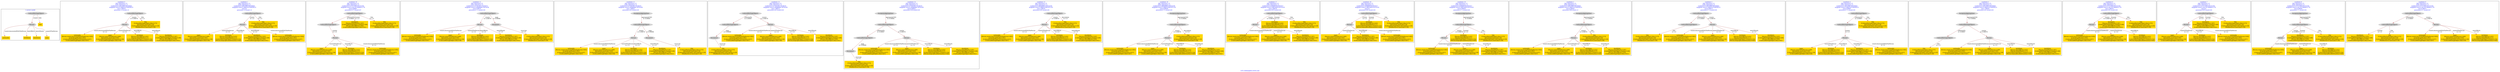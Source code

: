 digraph n0 {
fontcolor="blue"
remincross="true"
label="s18-s-indianapolis-artists.xml"
subgraph cluster_0 {
label="1-correct model"
n2[style="filled",color="white",fillcolor="lightgray",label="CulturalHeritageObject1"];
n3[style="filled",color="white",fillcolor="lightgray",label="Person1"];
n4[shape="plaintext",style="filled",fillcolor="gold",label="title"];
n5[shape="plaintext",style="filled",fillcolor="gold",label="nationality"];
n6[shape="plaintext",style="filled",fillcolor="gold",label="birthDate"];
n7[shape="plaintext",style="filled",fillcolor="gold",label="deathDate"];
n8[shape="plaintext",style="filled",fillcolor="gold",label="name"];
}
subgraph cluster_1 {
label="candidate 0\nlink coherence:1.0\nnode coherence:1.0\nconfidence:0.4952996769308662\nmapping score:0.5984332256436221\ncost:5.99978\n-precision:1.0-recall:1.0"
n10[style="filled",color="white",fillcolor="lightgray",label="CulturalHeritageObject1"];
n11[style="filled",color="white",fillcolor="lightgray",label="Person1"];
n12[shape="plaintext",style="filled",fillcolor="gold",label="nationality\n[Person,countryAssociatedWithThePerson,0.805]\n[Concept,prefLabel,0.092]\n[CulturalHeritageObject,provenance,0.057]\n[CulturalHeritageObject,title,0.047]"];
n13[shape="plaintext",style="filled",fillcolor="gold",label="name\n[Person,nameOfThePerson,0.469]\n[Document,classLink,0.305]\n[CulturalHeritageObject,provenance,0.136]\n[CulturalHeritageObject,title,0.09]"];
n14[shape="plaintext",style="filled",fillcolor="gold",label="birthDate\n[Person,dateOfBirth,0.432]\n[Person,dateOfDeath,0.27]\n[CulturalHeritageObject,created,0.254]\n[Person,biographicalInformation,0.044]"];
n15[shape="plaintext",style="filled",fillcolor="gold",label="deathDate\n[Person,dateOfDeath,0.397]\n[CulturalHeritageObject,created,0.289]\n[Person,dateOfBirth,0.263]\n[CulturalHeritageObject,title,0.051]"];
n16[shape="plaintext",style="filled",fillcolor="gold",label="title\n[CulturalHeritageObject,title,0.373]\n[Document,classLink,0.26]\n[CulturalHeritageObject,description,0.229]\n[WebResource,classLink,0.139]"];
}
subgraph cluster_2 {
label="candidate 1\nlink coherence:1.0\nnode coherence:1.0\nconfidence:0.4952996769308662\nmapping score:0.5984332256436221\ncost:6.0\n-precision:1.0-recall:1.0"
n18[style="filled",color="white",fillcolor="lightgray",label="CulturalHeritageObject2"];
n19[style="filled",color="white",fillcolor="lightgray",label="Person2"];
n20[shape="plaintext",style="filled",fillcolor="gold",label="name\n[Person,nameOfThePerson,0.469]\n[Document,classLink,0.305]\n[CulturalHeritageObject,provenance,0.136]\n[CulturalHeritageObject,title,0.09]"];
n21[shape="plaintext",style="filled",fillcolor="gold",label="birthDate\n[Person,dateOfBirth,0.432]\n[Person,dateOfDeath,0.27]\n[CulturalHeritageObject,created,0.254]\n[Person,biographicalInformation,0.044]"];
n22[shape="plaintext",style="filled",fillcolor="gold",label="deathDate\n[Person,dateOfDeath,0.397]\n[CulturalHeritageObject,created,0.289]\n[Person,dateOfBirth,0.263]\n[CulturalHeritageObject,title,0.051]"];
n23[shape="plaintext",style="filled",fillcolor="gold",label="title\n[CulturalHeritageObject,title,0.373]\n[Document,classLink,0.26]\n[CulturalHeritageObject,description,0.229]\n[WebResource,classLink,0.139]"];
n24[shape="plaintext",style="filled",fillcolor="gold",label="nationality\n[Person,countryAssociatedWithThePerson,0.805]\n[Concept,prefLabel,0.092]\n[CulturalHeritageObject,provenance,0.057]\n[CulturalHeritageObject,title,0.047]"];
}
subgraph cluster_3 {
label="candidate 10\nlink coherence:1.0\nnode coherence:1.0\nconfidence:0.47372384193535294\nmapping score:0.5912412806451176\ncost:6.99997\n-precision:0.57-recall:0.67"
n26[style="filled",color="white",fillcolor="lightgray",label="CulturalHeritageObject1"];
n27[style="filled",color="white",fillcolor="lightgray",label="CulturalHeritageObject2"];
n28[style="filled",color="white",fillcolor="lightgray",label="Person2"];
n29[shape="plaintext",style="filled",fillcolor="gold",label="deathDate\n[Person,dateOfDeath,0.397]\n[CulturalHeritageObject,created,0.289]\n[Person,dateOfBirth,0.263]\n[CulturalHeritageObject,title,0.051]"];
n30[shape="plaintext",style="filled",fillcolor="gold",label="name\n[Person,nameOfThePerson,0.469]\n[Document,classLink,0.305]\n[CulturalHeritageObject,provenance,0.136]\n[CulturalHeritageObject,title,0.09]"];
n31[shape="plaintext",style="filled",fillcolor="gold",label="birthDate\n[Person,dateOfBirth,0.432]\n[Person,dateOfDeath,0.27]\n[CulturalHeritageObject,created,0.254]\n[Person,biographicalInformation,0.044]"];
n32[shape="plaintext",style="filled",fillcolor="gold",label="nationality\n[Person,countryAssociatedWithThePerson,0.805]\n[Concept,prefLabel,0.092]\n[CulturalHeritageObject,provenance,0.057]\n[CulturalHeritageObject,title,0.047]"];
n33[shape="plaintext",style="filled",fillcolor="gold",label="title\n[CulturalHeritageObject,title,0.373]\n[Document,classLink,0.26]\n[CulturalHeritageObject,description,0.229]\n[WebResource,classLink,0.139]"];
}
subgraph cluster_4 {
label="candidate 11\nlink coherence:1.0\nnode coherence:1.0\nconfidence:0.4726538227629676\nmapping score:0.5908846075876558\ncost:6.99974\n-precision:0.71-recall:0.83"
n35[style="filled",color="white",fillcolor="lightgray",label="CulturalHeritageObject1"];
n36[style="filled",color="white",fillcolor="lightgray",label="Person1"];
n37[style="filled",color="white",fillcolor="lightgray",label="Document1"];
n38[shape="plaintext",style="filled",fillcolor="gold",label="nationality\n[Person,countryAssociatedWithThePerson,0.805]\n[Concept,prefLabel,0.092]\n[CulturalHeritageObject,provenance,0.057]\n[CulturalHeritageObject,title,0.047]"];
n39[shape="plaintext",style="filled",fillcolor="gold",label="name\n[Person,nameOfThePerson,0.469]\n[Document,classLink,0.305]\n[CulturalHeritageObject,provenance,0.136]\n[CulturalHeritageObject,title,0.09]"];
n40[shape="plaintext",style="filled",fillcolor="gold",label="birthDate\n[Person,dateOfBirth,0.432]\n[Person,dateOfDeath,0.27]\n[CulturalHeritageObject,created,0.254]\n[Person,biographicalInformation,0.044]"];
n41[shape="plaintext",style="filled",fillcolor="gold",label="title\n[CulturalHeritageObject,title,0.373]\n[Document,classLink,0.26]\n[CulturalHeritageObject,description,0.229]\n[WebResource,classLink,0.139]"];
n42[shape="plaintext",style="filled",fillcolor="gold",label="deathDate\n[Person,dateOfDeath,0.397]\n[CulturalHeritageObject,created,0.289]\n[Person,dateOfBirth,0.263]\n[CulturalHeritageObject,title,0.051]"];
}
subgraph cluster_5 {
label="candidate 12\nlink coherence:1.0\nnode coherence:1.0\nconfidence:0.4726538227629676\nmapping score:0.5908846075876558\ncost:7.99955\n-precision:0.62-recall:0.83"
n44[style="filled",color="white",fillcolor="lightgray",label="CulturalHeritageObject1"];
n45[style="filled",color="white",fillcolor="lightgray",label="Person1"];
n46[style="filled",color="white",fillcolor="lightgray",label="Document1"];
n47[style="filled",color="white",fillcolor="lightgray",label="EuropeanaAggregation1"];
n48[shape="plaintext",style="filled",fillcolor="gold",label="nationality\n[Person,countryAssociatedWithThePerson,0.805]\n[Concept,prefLabel,0.092]\n[CulturalHeritageObject,provenance,0.057]\n[CulturalHeritageObject,title,0.047]"];
n49[shape="plaintext",style="filled",fillcolor="gold",label="name\n[Person,nameOfThePerson,0.469]\n[Document,classLink,0.305]\n[CulturalHeritageObject,provenance,0.136]\n[CulturalHeritageObject,title,0.09]"];
n50[shape="plaintext",style="filled",fillcolor="gold",label="birthDate\n[Person,dateOfBirth,0.432]\n[Person,dateOfDeath,0.27]\n[CulturalHeritageObject,created,0.254]\n[Person,biographicalInformation,0.044]"];
n51[shape="plaintext",style="filled",fillcolor="gold",label="title\n[CulturalHeritageObject,title,0.373]\n[Document,classLink,0.26]\n[CulturalHeritageObject,description,0.229]\n[WebResource,classLink,0.139]"];
n52[shape="plaintext",style="filled",fillcolor="gold",label="deathDate\n[Person,dateOfDeath,0.397]\n[CulturalHeritageObject,created,0.289]\n[Person,dateOfBirth,0.263]\n[CulturalHeritageObject,title,0.051]"];
}
subgraph cluster_6 {
label="candidate 13\nlink coherence:1.0\nnode coherence:1.0\nconfidence:0.4726538227629676\nmapping score:0.5908846075876558\ncost:7.99974\n-precision:0.62-recall:0.83"
n54[style="filled",color="white",fillcolor="lightgray",label="CulturalHeritageObject1"];
n55[style="filled",color="white",fillcolor="lightgray",label="CulturalHeritageObject2"];
n56[style="filled",color="white",fillcolor="lightgray",label="Person1"];
n57[style="filled",color="white",fillcolor="lightgray",label="Document2"];
n58[shape="plaintext",style="filled",fillcolor="gold",label="nationality\n[Person,countryAssociatedWithThePerson,0.805]\n[Concept,prefLabel,0.092]\n[CulturalHeritageObject,provenance,0.057]\n[CulturalHeritageObject,title,0.047]"];
n59[shape="plaintext",style="filled",fillcolor="gold",label="name\n[Person,nameOfThePerson,0.469]\n[Document,classLink,0.305]\n[CulturalHeritageObject,provenance,0.136]\n[CulturalHeritageObject,title,0.09]"];
n60[shape="plaintext",style="filled",fillcolor="gold",label="birthDate\n[Person,dateOfBirth,0.432]\n[Person,dateOfDeath,0.27]\n[CulturalHeritageObject,created,0.254]\n[Person,biographicalInformation,0.044]"];
n61[shape="plaintext",style="filled",fillcolor="gold",label="deathDate\n[Person,dateOfDeath,0.397]\n[CulturalHeritageObject,created,0.289]\n[Person,dateOfBirth,0.263]\n[CulturalHeritageObject,title,0.051]"];
n62[shape="plaintext",style="filled",fillcolor="gold",label="title\n[CulturalHeritageObject,title,0.373]\n[Document,classLink,0.26]\n[CulturalHeritageObject,description,0.229]\n[WebResource,classLink,0.139]"];
}
subgraph cluster_7 {
label="candidate 14\nlink coherence:1.0\nnode coherence:1.0\nconfidence:0.4726538227629676\nmapping score:0.5908846075876558\ncost:8.99955\n-precision:0.56-recall:0.83"
n64[style="filled",color="white",fillcolor="lightgray",label="CulturalHeritageObject1"];
n65[style="filled",color="white",fillcolor="lightgray",label="CulturalHeritageObject2"];
n66[style="filled",color="white",fillcolor="lightgray",label="Person1"];
n67[style="filled",color="white",fillcolor="lightgray",label="Document2"];
n68[style="filled",color="white",fillcolor="lightgray",label="EuropeanaAggregation1"];
n69[shape="plaintext",style="filled",fillcolor="gold",label="nationality\n[Person,countryAssociatedWithThePerson,0.805]\n[Concept,prefLabel,0.092]\n[CulturalHeritageObject,provenance,0.057]\n[CulturalHeritageObject,title,0.047]"];
n70[shape="plaintext",style="filled",fillcolor="gold",label="name\n[Person,nameOfThePerson,0.469]\n[Document,classLink,0.305]\n[CulturalHeritageObject,provenance,0.136]\n[CulturalHeritageObject,title,0.09]"];
n71[shape="plaintext",style="filled",fillcolor="gold",label="birthDate\n[Person,dateOfBirth,0.432]\n[Person,dateOfDeath,0.27]\n[CulturalHeritageObject,created,0.254]\n[Person,biographicalInformation,0.044]"];
n72[shape="plaintext",style="filled",fillcolor="gold",label="deathDate\n[Person,dateOfDeath,0.397]\n[CulturalHeritageObject,created,0.289]\n[Person,dateOfBirth,0.263]\n[CulturalHeritageObject,title,0.051]"];
n73[shape="plaintext",style="filled",fillcolor="gold",label="title\n[CulturalHeritageObject,title,0.373]\n[Document,classLink,0.26]\n[CulturalHeritageObject,description,0.229]\n[WebResource,classLink,0.139]"];
}
subgraph cluster_8 {
label="candidate 15\nlink coherence:1.0\nnode coherence:1.0\nconfidence:0.46649985230634206\nmapping score:0.5888332841021141\ncost:5.99978\n-precision:0.83-recall:0.83"
n75[style="filled",color="white",fillcolor="lightgray",label="CulturalHeritageObject1"];
n76[style="filled",color="white",fillcolor="lightgray",label="Person1"];
n77[shape="plaintext",style="filled",fillcolor="gold",label="nationality\n[Person,countryAssociatedWithThePerson,0.805]\n[Concept,prefLabel,0.092]\n[CulturalHeritageObject,provenance,0.057]\n[CulturalHeritageObject,title,0.047]"];
n78[shape="plaintext",style="filled",fillcolor="gold",label="name\n[Person,nameOfThePerson,0.469]\n[Document,classLink,0.305]\n[CulturalHeritageObject,provenance,0.136]\n[CulturalHeritageObject,title,0.09]"];
n79[shape="plaintext",style="filled",fillcolor="gold",label="title\n[CulturalHeritageObject,title,0.373]\n[Document,classLink,0.26]\n[CulturalHeritageObject,description,0.229]\n[WebResource,classLink,0.139]"];
n80[shape="plaintext",style="filled",fillcolor="gold",label="birthDate\n[Person,dateOfBirth,0.432]\n[Person,dateOfDeath,0.27]\n[CulturalHeritageObject,created,0.254]\n[Person,biographicalInformation,0.044]"];
n81[shape="plaintext",style="filled",fillcolor="gold",label="deathDate\n[Person,dateOfDeath,0.397]\n[CulturalHeritageObject,created,0.289]\n[Person,dateOfBirth,0.263]\n[CulturalHeritageObject,title,0.051]"];
}
subgraph cluster_9 {
label="candidate 16\nlink coherence:1.0\nnode coherence:1.0\nconfidence:0.46649985230634206\nmapping score:0.5888332841021141\ncost:6.99959\n-precision:0.71-recall:0.83"
n83[style="filled",color="white",fillcolor="lightgray",label="CulturalHeritageObject1"];
n84[style="filled",color="white",fillcolor="lightgray",label="Person1"];
n85[style="filled",color="white",fillcolor="lightgray",label="EuropeanaAggregation1"];
n86[shape="plaintext",style="filled",fillcolor="gold",label="nationality\n[Person,countryAssociatedWithThePerson,0.805]\n[Concept,prefLabel,0.092]\n[CulturalHeritageObject,provenance,0.057]\n[CulturalHeritageObject,title,0.047]"];
n87[shape="plaintext",style="filled",fillcolor="gold",label="name\n[Person,nameOfThePerson,0.469]\n[Document,classLink,0.305]\n[CulturalHeritageObject,provenance,0.136]\n[CulturalHeritageObject,title,0.09]"];
n88[shape="plaintext",style="filled",fillcolor="gold",label="title\n[CulturalHeritageObject,title,0.373]\n[Document,classLink,0.26]\n[CulturalHeritageObject,description,0.229]\n[WebResource,classLink,0.139]"];
n89[shape="plaintext",style="filled",fillcolor="gold",label="birthDate\n[Person,dateOfBirth,0.432]\n[Person,dateOfDeath,0.27]\n[CulturalHeritageObject,created,0.254]\n[Person,biographicalInformation,0.044]"];
n90[shape="plaintext",style="filled",fillcolor="gold",label="deathDate\n[Person,dateOfDeath,0.397]\n[CulturalHeritageObject,created,0.289]\n[Person,dateOfBirth,0.263]\n[CulturalHeritageObject,title,0.051]"];
}
subgraph cluster_10 {
label="candidate 17\nlink coherence:1.0\nnode coherence:1.0\nconfidence:0.4596692942693057\nmapping score:0.5865564314231019\ncost:5.99978\n-precision:0.83-recall:0.83"
n92[style="filled",color="white",fillcolor="lightgray",label="CulturalHeritageObject1"];
n93[style="filled",color="white",fillcolor="lightgray",label="Person1"];
n94[shape="plaintext",style="filled",fillcolor="gold",label="birthDate\n[Person,dateOfBirth,0.432]\n[Person,dateOfDeath,0.27]\n[CulturalHeritageObject,created,0.254]\n[Person,biographicalInformation,0.044]"];
n95[shape="plaintext",style="filled",fillcolor="gold",label="nationality\n[Person,countryAssociatedWithThePerson,0.805]\n[Concept,prefLabel,0.092]\n[CulturalHeritageObject,provenance,0.057]\n[CulturalHeritageObject,title,0.047]"];
n96[shape="plaintext",style="filled",fillcolor="gold",label="name\n[Person,nameOfThePerson,0.469]\n[Document,classLink,0.305]\n[CulturalHeritageObject,provenance,0.136]\n[CulturalHeritageObject,title,0.09]"];
n97[shape="plaintext",style="filled",fillcolor="gold",label="deathDate\n[Person,dateOfDeath,0.397]\n[CulturalHeritageObject,created,0.289]\n[Person,dateOfBirth,0.263]\n[CulturalHeritageObject,title,0.051]"];
n98[shape="plaintext",style="filled",fillcolor="gold",label="title\n[CulturalHeritageObject,title,0.373]\n[Document,classLink,0.26]\n[CulturalHeritageObject,description,0.229]\n[WebResource,classLink,0.139]"];
}
subgraph cluster_11 {
label="candidate 18\nlink coherence:1.0\nnode coherence:1.0\nconfidence:0.4596692942693057\nmapping score:0.5865564314231019\ncost:6.0\n-precision:0.83-recall:0.83"
n100[style="filled",color="white",fillcolor="lightgray",label="CulturalHeritageObject2"];
n101[style="filled",color="white",fillcolor="lightgray",label="Person2"];
n102[shape="plaintext",style="filled",fillcolor="gold",label="birthDate\n[Person,dateOfBirth,0.432]\n[Person,dateOfDeath,0.27]\n[CulturalHeritageObject,created,0.254]\n[Person,biographicalInformation,0.044]"];
n103[shape="plaintext",style="filled",fillcolor="gold",label="name\n[Person,nameOfThePerson,0.469]\n[Document,classLink,0.305]\n[CulturalHeritageObject,provenance,0.136]\n[CulturalHeritageObject,title,0.09]"];
n104[shape="plaintext",style="filled",fillcolor="gold",label="deathDate\n[Person,dateOfDeath,0.397]\n[CulturalHeritageObject,created,0.289]\n[Person,dateOfBirth,0.263]\n[CulturalHeritageObject,title,0.051]"];
n105[shape="plaintext",style="filled",fillcolor="gold",label="title\n[CulturalHeritageObject,title,0.373]\n[Document,classLink,0.26]\n[CulturalHeritageObject,description,0.229]\n[WebResource,classLink,0.139]"];
n106[shape="plaintext",style="filled",fillcolor="gold",label="nationality\n[Person,countryAssociatedWithThePerson,0.805]\n[Concept,prefLabel,0.092]\n[CulturalHeritageObject,provenance,0.057]\n[CulturalHeritageObject,title,0.047]"];
}
subgraph cluster_12 {
label="candidate 19\nlink coherence:1.0\nnode coherence:1.0\nconfidence:0.4596692942693057\nmapping score:0.5865564314231019\ncost:6.99959\n-precision:0.71-recall:0.83"
n108[style="filled",color="white",fillcolor="lightgray",label="CulturalHeritageObject1"];
n109[style="filled",color="white",fillcolor="lightgray",label="Person1"];
n110[style="filled",color="white",fillcolor="lightgray",label="EuropeanaAggregation1"];
n111[shape="plaintext",style="filled",fillcolor="gold",label="birthDate\n[Person,dateOfBirth,0.432]\n[Person,dateOfDeath,0.27]\n[CulturalHeritageObject,created,0.254]\n[Person,biographicalInformation,0.044]"];
n112[shape="plaintext",style="filled",fillcolor="gold",label="nationality\n[Person,countryAssociatedWithThePerson,0.805]\n[Concept,prefLabel,0.092]\n[CulturalHeritageObject,provenance,0.057]\n[CulturalHeritageObject,title,0.047]"];
n113[shape="plaintext",style="filled",fillcolor="gold",label="name\n[Person,nameOfThePerson,0.469]\n[Document,classLink,0.305]\n[CulturalHeritageObject,provenance,0.136]\n[CulturalHeritageObject,title,0.09]"];
n114[shape="plaintext",style="filled",fillcolor="gold",label="deathDate\n[Person,dateOfDeath,0.397]\n[CulturalHeritageObject,created,0.289]\n[Person,dateOfBirth,0.263]\n[CulturalHeritageObject,title,0.051]"];
n115[shape="plaintext",style="filled",fillcolor="gold",label="title\n[CulturalHeritageObject,title,0.373]\n[Document,classLink,0.26]\n[CulturalHeritageObject,description,0.229]\n[WebResource,classLink,0.139]"];
}
subgraph cluster_13 {
label="candidate 2\nlink coherence:1.0\nnode coherence:1.0\nconfidence:0.4952996769308662\nmapping score:0.5984332256436221\ncost:6.99959\n-precision:0.86-recall:1.0"
n117[style="filled",color="white",fillcolor="lightgray",label="CulturalHeritageObject1"];
n118[style="filled",color="white",fillcolor="lightgray",label="Person1"];
n119[style="filled",color="white",fillcolor="lightgray",label="EuropeanaAggregation1"];
n120[shape="plaintext",style="filled",fillcolor="gold",label="nationality\n[Person,countryAssociatedWithThePerson,0.805]\n[Concept,prefLabel,0.092]\n[CulturalHeritageObject,provenance,0.057]\n[CulturalHeritageObject,title,0.047]"];
n121[shape="plaintext",style="filled",fillcolor="gold",label="name\n[Person,nameOfThePerson,0.469]\n[Document,classLink,0.305]\n[CulturalHeritageObject,provenance,0.136]\n[CulturalHeritageObject,title,0.09]"];
n122[shape="plaintext",style="filled",fillcolor="gold",label="birthDate\n[Person,dateOfBirth,0.432]\n[Person,dateOfDeath,0.27]\n[CulturalHeritageObject,created,0.254]\n[Person,biographicalInformation,0.044]"];
n123[shape="plaintext",style="filled",fillcolor="gold",label="deathDate\n[Person,dateOfDeath,0.397]\n[CulturalHeritageObject,created,0.289]\n[Person,dateOfBirth,0.263]\n[CulturalHeritageObject,title,0.051]"];
n124[shape="plaintext",style="filled",fillcolor="gold",label="title\n[CulturalHeritageObject,title,0.373]\n[Document,classLink,0.26]\n[CulturalHeritageObject,description,0.229]\n[WebResource,classLink,0.139]"];
}
subgraph cluster_14 {
label="candidate 3\nlink coherence:1.0\nnode coherence:1.0\nconfidence:0.4952996769308662\nmapping score:0.5984332256436221\ncost:6.99975\n-precision:0.71-recall:0.83"
n126[style="filled",color="white",fillcolor="lightgray",label="CulturalHeritageObject1"];
n127[style="filled",color="white",fillcolor="lightgray",label="CulturalHeritageObject2"];
n128[style="filled",color="white",fillcolor="lightgray",label="Person1"];
n129[shape="plaintext",style="filled",fillcolor="gold",label="nationality\n[Person,countryAssociatedWithThePerson,0.805]\n[Concept,prefLabel,0.092]\n[CulturalHeritageObject,provenance,0.057]\n[CulturalHeritageObject,title,0.047]"];
n130[shape="plaintext",style="filled",fillcolor="gold",label="name\n[Person,nameOfThePerson,0.469]\n[Document,classLink,0.305]\n[CulturalHeritageObject,provenance,0.136]\n[CulturalHeritageObject,title,0.09]"];
n131[shape="plaintext",style="filled",fillcolor="gold",label="birthDate\n[Person,dateOfBirth,0.432]\n[Person,dateOfDeath,0.27]\n[CulturalHeritageObject,created,0.254]\n[Person,biographicalInformation,0.044]"];
n132[shape="plaintext",style="filled",fillcolor="gold",label="title\n[CulturalHeritageObject,title,0.373]\n[Document,classLink,0.26]\n[CulturalHeritageObject,description,0.229]\n[WebResource,classLink,0.139]"];
n133[shape="plaintext",style="filled",fillcolor="gold",label="deathDate\n[Person,dateOfDeath,0.397]\n[CulturalHeritageObject,created,0.289]\n[Person,dateOfBirth,0.263]\n[CulturalHeritageObject,title,0.051]"];
}
subgraph cluster_15 {
label="candidate 4\nlink coherence:1.0\nnode coherence:1.0\nconfidence:0.4952996769308662\nmapping score:0.5984332256436221\ncost:6.99997\n-precision:0.71-recall:0.83"
n135[style="filled",color="white",fillcolor="lightgray",label="CulturalHeritageObject1"];
n136[style="filled",color="white",fillcolor="lightgray",label="CulturalHeritageObject2"];
n137[style="filled",color="white",fillcolor="lightgray",label="Person2"];
n138[shape="plaintext",style="filled",fillcolor="gold",label="name\n[Person,nameOfThePerson,0.469]\n[Document,classLink,0.305]\n[CulturalHeritageObject,provenance,0.136]\n[CulturalHeritageObject,title,0.09]"];
n139[shape="plaintext",style="filled",fillcolor="gold",label="birthDate\n[Person,dateOfBirth,0.432]\n[Person,dateOfDeath,0.27]\n[CulturalHeritageObject,created,0.254]\n[Person,biographicalInformation,0.044]"];
n140[shape="plaintext",style="filled",fillcolor="gold",label="deathDate\n[Person,dateOfDeath,0.397]\n[CulturalHeritageObject,created,0.289]\n[Person,dateOfBirth,0.263]\n[CulturalHeritageObject,title,0.051]"];
n141[shape="plaintext",style="filled",fillcolor="gold",label="nationality\n[Person,countryAssociatedWithThePerson,0.805]\n[Concept,prefLabel,0.092]\n[CulturalHeritageObject,provenance,0.057]\n[CulturalHeritageObject,title,0.047]"];
n142[shape="plaintext",style="filled",fillcolor="gold",label="title\n[CulturalHeritageObject,title,0.373]\n[Document,classLink,0.26]\n[CulturalHeritageObject,description,0.229]\n[WebResource,classLink,0.139]"];
}
subgraph cluster_16 {
label="candidate 5\nlink coherence:1.0\nnode coherence:1.0\nconfidence:0.4952996769308662\nmapping score:0.5984332256436221\ncost:7.99956\n-precision:0.62-recall:0.83"
n144[style="filled",color="white",fillcolor="lightgray",label="CulturalHeritageObject1"];
n145[style="filled",color="white",fillcolor="lightgray",label="CulturalHeritageObject2"];
n146[style="filled",color="white",fillcolor="lightgray",label="Person1"];
n147[style="filled",color="white",fillcolor="lightgray",label="EuropeanaAggregation1"];
n148[shape="plaintext",style="filled",fillcolor="gold",label="nationality\n[Person,countryAssociatedWithThePerson,0.805]\n[Concept,prefLabel,0.092]\n[CulturalHeritageObject,provenance,0.057]\n[CulturalHeritageObject,title,0.047]"];
n149[shape="plaintext",style="filled",fillcolor="gold",label="name\n[Person,nameOfThePerson,0.469]\n[Document,classLink,0.305]\n[CulturalHeritageObject,provenance,0.136]\n[CulturalHeritageObject,title,0.09]"];
n150[shape="plaintext",style="filled",fillcolor="gold",label="birthDate\n[Person,dateOfBirth,0.432]\n[Person,dateOfDeath,0.27]\n[CulturalHeritageObject,created,0.254]\n[Person,biographicalInformation,0.044]"];
n151[shape="plaintext",style="filled",fillcolor="gold",label="title\n[CulturalHeritageObject,title,0.373]\n[Document,classLink,0.26]\n[CulturalHeritageObject,description,0.229]\n[WebResource,classLink,0.139]"];
n152[shape="plaintext",style="filled",fillcolor="gold",label="deathDate\n[Person,dateOfDeath,0.397]\n[CulturalHeritageObject,created,0.289]\n[Person,dateOfBirth,0.263]\n[CulturalHeritageObject,title,0.051]"];
}
subgraph cluster_17 {
label="candidate 6\nlink coherence:1.0\nnode coherence:1.0\nconfidence:0.47372384193535294\nmapping score:0.5912412806451176\ncost:5.99978\n-precision:0.83-recall:0.83"
n154[style="filled",color="white",fillcolor="lightgray",label="CulturalHeritageObject1"];
n155[style="filled",color="white",fillcolor="lightgray",label="Person1"];
n156[shape="plaintext",style="filled",fillcolor="gold",label="nationality\n[Person,countryAssociatedWithThePerson,0.805]\n[Concept,prefLabel,0.092]\n[CulturalHeritageObject,provenance,0.057]\n[CulturalHeritageObject,title,0.047]"];
n157[shape="plaintext",style="filled",fillcolor="gold",label="deathDate\n[Person,dateOfDeath,0.397]\n[CulturalHeritageObject,created,0.289]\n[Person,dateOfBirth,0.263]\n[CulturalHeritageObject,title,0.051]"];
n158[shape="plaintext",style="filled",fillcolor="gold",label="name\n[Person,nameOfThePerson,0.469]\n[Document,classLink,0.305]\n[CulturalHeritageObject,provenance,0.136]\n[CulturalHeritageObject,title,0.09]"];
n159[shape="plaintext",style="filled",fillcolor="gold",label="birthDate\n[Person,dateOfBirth,0.432]\n[Person,dateOfDeath,0.27]\n[CulturalHeritageObject,created,0.254]\n[Person,biographicalInformation,0.044]"];
n160[shape="plaintext",style="filled",fillcolor="gold",label="title\n[CulturalHeritageObject,title,0.373]\n[Document,classLink,0.26]\n[CulturalHeritageObject,description,0.229]\n[WebResource,classLink,0.139]"];
}
subgraph cluster_18 {
label="candidate 7\nlink coherence:1.0\nnode coherence:1.0\nconfidence:0.47372384193535294\nmapping score:0.5912412806451176\ncost:6.0\n-precision:0.83-recall:0.83"
n162[style="filled",color="white",fillcolor="lightgray",label="CulturalHeritageObject2"];
n163[style="filled",color="white",fillcolor="lightgray",label="Person2"];
n164[shape="plaintext",style="filled",fillcolor="gold",label="deathDate\n[Person,dateOfDeath,0.397]\n[CulturalHeritageObject,created,0.289]\n[Person,dateOfBirth,0.263]\n[CulturalHeritageObject,title,0.051]"];
n165[shape="plaintext",style="filled",fillcolor="gold",label="name\n[Person,nameOfThePerson,0.469]\n[Document,classLink,0.305]\n[CulturalHeritageObject,provenance,0.136]\n[CulturalHeritageObject,title,0.09]"];
n166[shape="plaintext",style="filled",fillcolor="gold",label="birthDate\n[Person,dateOfBirth,0.432]\n[Person,dateOfDeath,0.27]\n[CulturalHeritageObject,created,0.254]\n[Person,biographicalInformation,0.044]"];
n167[shape="plaintext",style="filled",fillcolor="gold",label="title\n[CulturalHeritageObject,title,0.373]\n[Document,classLink,0.26]\n[CulturalHeritageObject,description,0.229]\n[WebResource,classLink,0.139]"];
n168[shape="plaintext",style="filled",fillcolor="gold",label="nationality\n[Person,countryAssociatedWithThePerson,0.805]\n[Concept,prefLabel,0.092]\n[CulturalHeritageObject,provenance,0.057]\n[CulturalHeritageObject,title,0.047]"];
}
subgraph cluster_19 {
label="candidate 8\nlink coherence:1.0\nnode coherence:1.0\nconfidence:0.47372384193535294\nmapping score:0.5912412806451176\ncost:6.99959\n-precision:0.71-recall:0.83"
n170[style="filled",color="white",fillcolor="lightgray",label="CulturalHeritageObject1"];
n171[style="filled",color="white",fillcolor="lightgray",label="Person1"];
n172[style="filled",color="white",fillcolor="lightgray",label="EuropeanaAggregation1"];
n173[shape="plaintext",style="filled",fillcolor="gold",label="nationality\n[Person,countryAssociatedWithThePerson,0.805]\n[Concept,prefLabel,0.092]\n[CulturalHeritageObject,provenance,0.057]\n[CulturalHeritageObject,title,0.047]"];
n174[shape="plaintext",style="filled",fillcolor="gold",label="deathDate\n[Person,dateOfDeath,0.397]\n[CulturalHeritageObject,created,0.289]\n[Person,dateOfBirth,0.263]\n[CulturalHeritageObject,title,0.051]"];
n175[shape="plaintext",style="filled",fillcolor="gold",label="name\n[Person,nameOfThePerson,0.469]\n[Document,classLink,0.305]\n[CulturalHeritageObject,provenance,0.136]\n[CulturalHeritageObject,title,0.09]"];
n176[shape="plaintext",style="filled",fillcolor="gold",label="birthDate\n[Person,dateOfBirth,0.432]\n[Person,dateOfDeath,0.27]\n[CulturalHeritageObject,created,0.254]\n[Person,biographicalInformation,0.044]"];
n177[shape="plaintext",style="filled",fillcolor="gold",label="title\n[CulturalHeritageObject,title,0.373]\n[Document,classLink,0.26]\n[CulturalHeritageObject,description,0.229]\n[WebResource,classLink,0.139]"];
}
subgraph cluster_20 {
label="candidate 9\nlink coherence:1.0\nnode coherence:1.0\nconfidence:0.47372384193535294\nmapping score:0.5912412806451176\ncost:6.99975\n-precision:0.57-recall:0.67"
n179[style="filled",color="white",fillcolor="lightgray",label="CulturalHeritageObject1"];
n180[style="filled",color="white",fillcolor="lightgray",label="CulturalHeritageObject2"];
n181[style="filled",color="white",fillcolor="lightgray",label="Person1"];
n182[shape="plaintext",style="filled",fillcolor="gold",label="nationality\n[Person,countryAssociatedWithThePerson,0.805]\n[Concept,prefLabel,0.092]\n[CulturalHeritageObject,provenance,0.057]\n[CulturalHeritageObject,title,0.047]"];
n183[shape="plaintext",style="filled",fillcolor="gold",label="deathDate\n[Person,dateOfDeath,0.397]\n[CulturalHeritageObject,created,0.289]\n[Person,dateOfBirth,0.263]\n[CulturalHeritageObject,title,0.051]"];
n184[shape="plaintext",style="filled",fillcolor="gold",label="name\n[Person,nameOfThePerson,0.469]\n[Document,classLink,0.305]\n[CulturalHeritageObject,provenance,0.136]\n[CulturalHeritageObject,title,0.09]"];
n185[shape="plaintext",style="filled",fillcolor="gold",label="birthDate\n[Person,dateOfBirth,0.432]\n[Person,dateOfDeath,0.27]\n[CulturalHeritageObject,created,0.254]\n[Person,biographicalInformation,0.044]"];
n186[shape="plaintext",style="filled",fillcolor="gold",label="title\n[CulturalHeritageObject,title,0.373]\n[Document,classLink,0.26]\n[CulturalHeritageObject,description,0.229]\n[WebResource,classLink,0.139]"];
}
n2 -> n3[color="brown",fontcolor="black",label="creator"]
n2 -> n4[color="brown",fontcolor="black",label="title"]
n3 -> n5[color="brown",fontcolor="black",label="countryAssociatedWithThePerson"]
n3 -> n6[color="brown",fontcolor="black",label="dateOfBirth"]
n3 -> n7[color="brown",fontcolor="black",label="dateOfDeath"]
n3 -> n8[color="brown",fontcolor="black",label="nameOfThePerson"]
n10 -> n11[color="brown",fontcolor="black",label="creator\nw=0.99978"]
n11 -> n12[color="brown",fontcolor="black",label="countryAssociatedWithThePerson\nw=1.0"]
n11 -> n13[color="brown",fontcolor="black",label="nameOfThePerson\nw=1.0"]
n11 -> n14[color="brown",fontcolor="black",label="dateOfBirth\nw=1.0"]
n11 -> n15[color="brown",fontcolor="black",label="dateOfDeath\nw=1.0"]
n10 -> n16[color="brown",fontcolor="black",label="title\nw=1.0"]
n18 -> n19[color="brown",fontcolor="black",label="creator\nw=1.0"]
n19 -> n20[color="brown",fontcolor="black",label="nameOfThePerson\nw=1.0"]
n19 -> n21[color="brown",fontcolor="black",label="dateOfBirth\nw=1.0"]
n19 -> n22[color="brown",fontcolor="black",label="dateOfDeath\nw=1.0"]
n18 -> n23[color="brown",fontcolor="black",label="title\nw=1.0"]
n19 -> n24[color="brown",fontcolor="black",label="countryAssociatedWithThePerson\nw=1.0"]
n26 -> n27[color="brown",fontcolor="black",label="isRelatedTo\nw=0.99997"]
n27 -> n28[color="brown",fontcolor="black",label="creator\nw=1.0"]
n26 -> n29[color="brown",fontcolor="black",label="created\nw=1.0"]
n28 -> n30[color="brown",fontcolor="black",label="nameOfThePerson\nw=1.0"]
n28 -> n31[color="brown",fontcolor="black",label="dateOfBirth\nw=1.0"]
n28 -> n32[color="brown",fontcolor="black",label="countryAssociatedWithThePerson\nw=1.0"]
n26 -> n33[color="brown",fontcolor="black",label="title\nw=1.0"]
n35 -> n36[color="brown",fontcolor="black",label="creator\nw=0.99978"]
n35 -> n37[color="brown",fontcolor="black",label="page\nw=0.99996"]
n36 -> n38[color="brown",fontcolor="black",label="countryAssociatedWithThePerson\nw=1.0"]
n36 -> n39[color="brown",fontcolor="black",label="nameOfThePerson\nw=1.0"]
n36 -> n40[color="brown",fontcolor="black",label="dateOfBirth\nw=1.0"]
n37 -> n41[color="brown",fontcolor="black",label="classLink\nw=1.0"]
n36 -> n42[color="brown",fontcolor="black",label="dateOfDeath\nw=1.0"]
n44 -> n45[color="brown",fontcolor="black",label="creator\nw=0.99978"]
n44 -> n46[color="brown",fontcolor="black",label="page\nw=0.99996"]
n47 -> n44[color="brown",fontcolor="black",label="aggregatedCHO\nw=0.99981"]
n45 -> n48[color="brown",fontcolor="black",label="countryAssociatedWithThePerson\nw=1.0"]
n45 -> n49[color="brown",fontcolor="black",label="nameOfThePerson\nw=1.0"]
n45 -> n50[color="brown",fontcolor="black",label="dateOfBirth\nw=1.0"]
n46 -> n51[color="brown",fontcolor="black",label="classLink\nw=1.0"]
n45 -> n52[color="brown",fontcolor="black",label="dateOfDeath\nw=1.0"]
n54 -> n55[color="brown",fontcolor="black",label="isRelatedTo\nw=0.99997"]
n54 -> n56[color="brown",fontcolor="black",label="creator\nw=0.99978"]
n55 -> n57[color="brown",fontcolor="black",label="page\nw=0.99999"]
n56 -> n58[color="brown",fontcolor="black",label="countryAssociatedWithThePerson\nw=1.0"]
n56 -> n59[color="brown",fontcolor="black",label="nameOfThePerson\nw=1.0"]
n56 -> n60[color="brown",fontcolor="black",label="dateOfBirth\nw=1.0"]
n56 -> n61[color="brown",fontcolor="black",label="dateOfDeath\nw=1.0"]
n57 -> n62[color="brown",fontcolor="black",label="classLink\nw=1.0"]
n64 -> n65[color="brown",fontcolor="black",label="isRelatedTo\nw=0.99997"]
n64 -> n66[color="brown",fontcolor="black",label="creator\nw=0.99978"]
n65 -> n67[color="brown",fontcolor="black",label="page\nw=0.99999"]
n68 -> n64[color="brown",fontcolor="black",label="aggregatedCHO\nw=0.99981"]
n66 -> n69[color="brown",fontcolor="black",label="countryAssociatedWithThePerson\nw=1.0"]
n66 -> n70[color="brown",fontcolor="black",label="nameOfThePerson\nw=1.0"]
n66 -> n71[color="brown",fontcolor="black",label="dateOfBirth\nw=1.0"]
n66 -> n72[color="brown",fontcolor="black",label="dateOfDeath\nw=1.0"]
n67 -> n73[color="brown",fontcolor="black",label="classLink\nw=1.0"]
n75 -> n76[color="brown",fontcolor="black",label="creator\nw=0.99978"]
n76 -> n77[color="brown",fontcolor="black",label="countryAssociatedWithThePerson\nw=1.0"]
n76 -> n78[color="brown",fontcolor="black",label="nameOfThePerson\nw=1.0"]
n75 -> n79[color="brown",fontcolor="black",label="description\nw=1.0"]
n76 -> n80[color="brown",fontcolor="black",label="dateOfBirth\nw=1.0"]
n76 -> n81[color="brown",fontcolor="black",label="dateOfDeath\nw=1.0"]
n83 -> n84[color="brown",fontcolor="black",label="creator\nw=0.99978"]
n85 -> n83[color="brown",fontcolor="black",label="aggregatedCHO\nw=0.99981"]
n84 -> n86[color="brown",fontcolor="black",label="countryAssociatedWithThePerson\nw=1.0"]
n84 -> n87[color="brown",fontcolor="black",label="nameOfThePerson\nw=1.0"]
n83 -> n88[color="brown",fontcolor="black",label="description\nw=1.0"]
n84 -> n89[color="brown",fontcolor="black",label="dateOfBirth\nw=1.0"]
n84 -> n90[color="brown",fontcolor="black",label="dateOfDeath\nw=1.0"]
n92 -> n93[color="brown",fontcolor="black",label="creator\nw=0.99978"]
n92 -> n94[color="brown",fontcolor="black",label="created\nw=1.0"]
n93 -> n95[color="brown",fontcolor="black",label="countryAssociatedWithThePerson\nw=1.0"]
n93 -> n96[color="brown",fontcolor="black",label="nameOfThePerson\nw=1.0"]
n93 -> n97[color="brown",fontcolor="black",label="dateOfDeath\nw=1.0"]
n92 -> n98[color="brown",fontcolor="black",label="title\nw=1.0"]
n100 -> n101[color="brown",fontcolor="black",label="creator\nw=1.0"]
n100 -> n102[color="brown",fontcolor="black",label="created\nw=1.0"]
n101 -> n103[color="brown",fontcolor="black",label="nameOfThePerson\nw=1.0"]
n101 -> n104[color="brown",fontcolor="black",label="dateOfDeath\nw=1.0"]
n100 -> n105[color="brown",fontcolor="black",label="title\nw=1.0"]
n101 -> n106[color="brown",fontcolor="black",label="countryAssociatedWithThePerson\nw=1.0"]
n108 -> n109[color="brown",fontcolor="black",label="creator\nw=0.99978"]
n110 -> n108[color="brown",fontcolor="black",label="aggregatedCHO\nw=0.99981"]
n108 -> n111[color="brown",fontcolor="black",label="created\nw=1.0"]
n109 -> n112[color="brown",fontcolor="black",label="countryAssociatedWithThePerson\nw=1.0"]
n109 -> n113[color="brown",fontcolor="black",label="nameOfThePerson\nw=1.0"]
n109 -> n114[color="brown",fontcolor="black",label="dateOfDeath\nw=1.0"]
n108 -> n115[color="brown",fontcolor="black",label="title\nw=1.0"]
n117 -> n118[color="brown",fontcolor="black",label="creator\nw=0.99978"]
n119 -> n117[color="brown",fontcolor="black",label="aggregatedCHO\nw=0.99981"]
n118 -> n120[color="brown",fontcolor="black",label="countryAssociatedWithThePerson\nw=1.0"]
n118 -> n121[color="brown",fontcolor="black",label="nameOfThePerson\nw=1.0"]
n118 -> n122[color="brown",fontcolor="black",label="dateOfBirth\nw=1.0"]
n118 -> n123[color="brown",fontcolor="black",label="dateOfDeath\nw=1.0"]
n117 -> n124[color="brown",fontcolor="black",label="title\nw=1.0"]
n126 -> n127[color="brown",fontcolor="black",label="isRelatedTo\nw=0.99997"]
n126 -> n128[color="brown",fontcolor="black",label="creator\nw=0.99978"]
n128 -> n129[color="brown",fontcolor="black",label="countryAssociatedWithThePerson\nw=1.0"]
n128 -> n130[color="brown",fontcolor="black",label="nameOfThePerson\nw=1.0"]
n128 -> n131[color="brown",fontcolor="black",label="dateOfBirth\nw=1.0"]
n127 -> n132[color="brown",fontcolor="black",label="title\nw=1.0"]
n128 -> n133[color="brown",fontcolor="black",label="dateOfDeath\nw=1.0"]
n135 -> n136[color="brown",fontcolor="black",label="isRelatedTo\nw=0.99997"]
n136 -> n137[color="brown",fontcolor="black",label="creator\nw=1.0"]
n137 -> n138[color="brown",fontcolor="black",label="nameOfThePerson\nw=1.0"]
n137 -> n139[color="brown",fontcolor="black",label="dateOfBirth\nw=1.0"]
n137 -> n140[color="brown",fontcolor="black",label="dateOfDeath\nw=1.0"]
n137 -> n141[color="brown",fontcolor="black",label="countryAssociatedWithThePerson\nw=1.0"]
n135 -> n142[color="brown",fontcolor="black",label="title\nw=1.0"]
n144 -> n145[color="brown",fontcolor="black",label="isRelatedTo\nw=0.99997"]
n144 -> n146[color="brown",fontcolor="black",label="creator\nw=0.99978"]
n147 -> n144[color="brown",fontcolor="black",label="aggregatedCHO\nw=0.99981"]
n146 -> n148[color="brown",fontcolor="black",label="countryAssociatedWithThePerson\nw=1.0"]
n146 -> n149[color="brown",fontcolor="black",label="nameOfThePerson\nw=1.0"]
n146 -> n150[color="brown",fontcolor="black",label="dateOfBirth\nw=1.0"]
n145 -> n151[color="brown",fontcolor="black",label="title\nw=1.0"]
n146 -> n152[color="brown",fontcolor="black",label="dateOfDeath\nw=1.0"]
n154 -> n155[color="brown",fontcolor="black",label="creator\nw=0.99978"]
n155 -> n156[color="brown",fontcolor="black",label="countryAssociatedWithThePerson\nw=1.0"]
n154 -> n157[color="brown",fontcolor="black",label="created\nw=1.0"]
n155 -> n158[color="brown",fontcolor="black",label="nameOfThePerson\nw=1.0"]
n155 -> n159[color="brown",fontcolor="black",label="dateOfBirth\nw=1.0"]
n154 -> n160[color="brown",fontcolor="black",label="title\nw=1.0"]
n162 -> n163[color="brown",fontcolor="black",label="creator\nw=1.0"]
n162 -> n164[color="brown",fontcolor="black",label="created\nw=1.0"]
n163 -> n165[color="brown",fontcolor="black",label="nameOfThePerson\nw=1.0"]
n163 -> n166[color="brown",fontcolor="black",label="dateOfBirth\nw=1.0"]
n162 -> n167[color="brown",fontcolor="black",label="title\nw=1.0"]
n163 -> n168[color="brown",fontcolor="black",label="countryAssociatedWithThePerson\nw=1.0"]
n170 -> n171[color="brown",fontcolor="black",label="creator\nw=0.99978"]
n172 -> n170[color="brown",fontcolor="black",label="aggregatedCHO\nw=0.99981"]
n171 -> n173[color="brown",fontcolor="black",label="countryAssociatedWithThePerson\nw=1.0"]
n170 -> n174[color="brown",fontcolor="black",label="created\nw=1.0"]
n171 -> n175[color="brown",fontcolor="black",label="nameOfThePerson\nw=1.0"]
n171 -> n176[color="brown",fontcolor="black",label="dateOfBirth\nw=1.0"]
n170 -> n177[color="brown",fontcolor="black",label="title\nw=1.0"]
n179 -> n180[color="brown",fontcolor="black",label="isRelatedTo\nw=0.99997"]
n179 -> n181[color="brown",fontcolor="black",label="creator\nw=0.99978"]
n181 -> n182[color="brown",fontcolor="black",label="countryAssociatedWithThePerson\nw=1.0"]
n180 -> n183[color="brown",fontcolor="black",label="created\nw=1.0"]
n181 -> n184[color="brown",fontcolor="black",label="nameOfThePerson\nw=1.0"]
n181 -> n185[color="brown",fontcolor="black",label="dateOfBirth\nw=1.0"]
n180 -> n186[color="brown",fontcolor="black",label="title\nw=1.0"]
}
